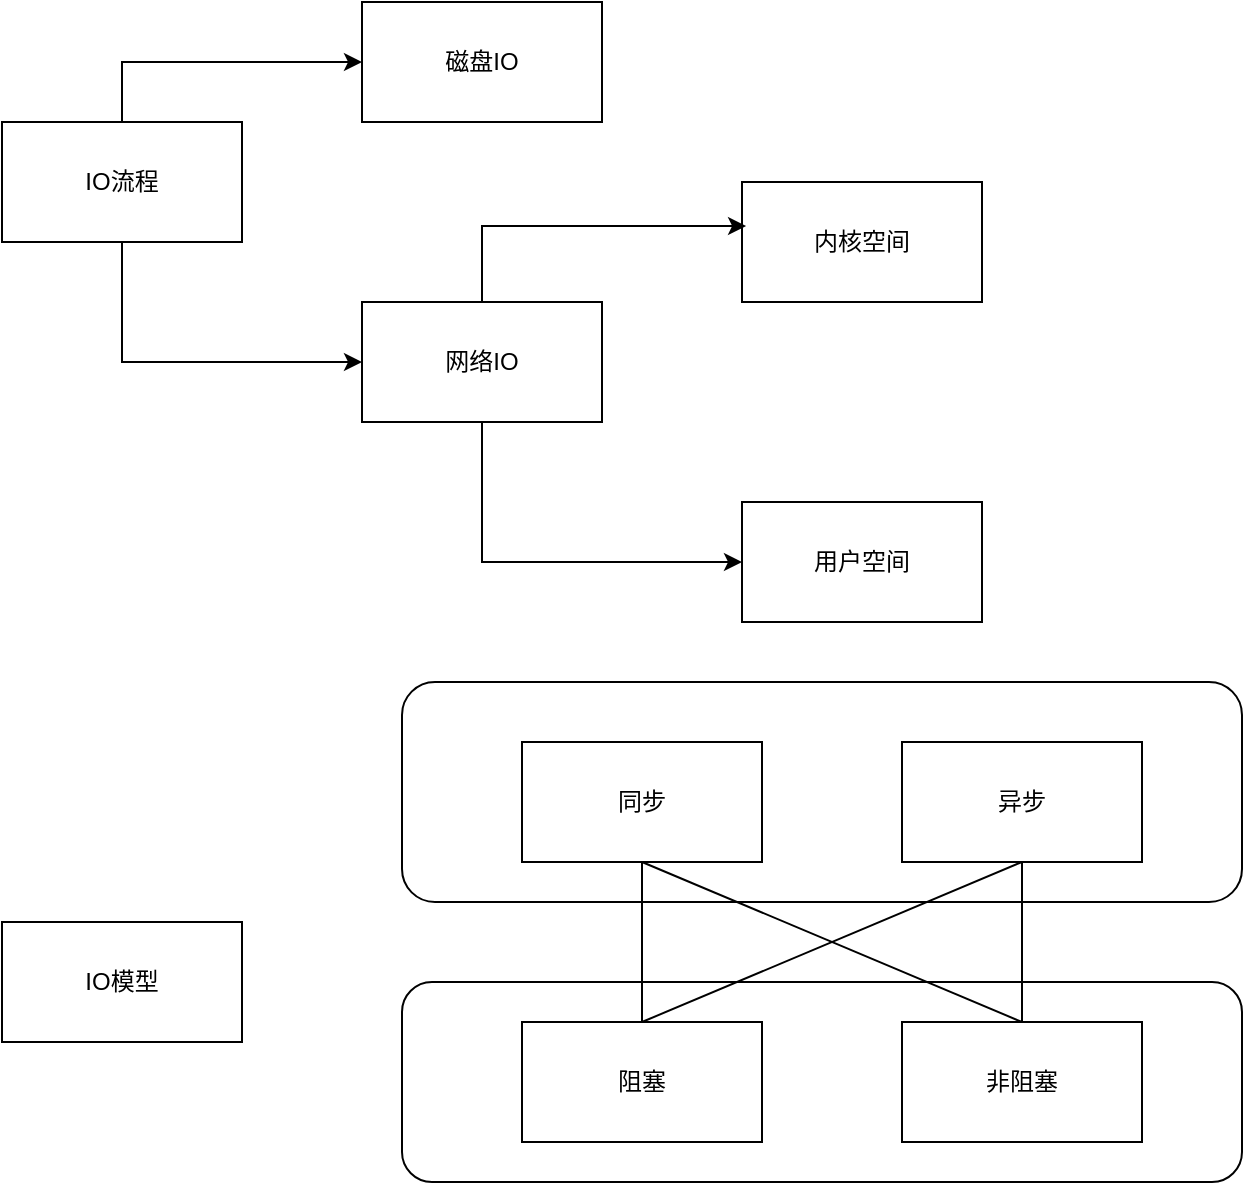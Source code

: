 <mxfile version="21.3.5" type="github">
  <diagram name="第 1 页" id="jJ5aWBsWnFSllu3UQWGi">
    <mxGraphModel dx="1434" dy="756" grid="1" gridSize="10" guides="1" tooltips="1" connect="1" arrows="1" fold="1" page="1" pageScale="1" pageWidth="3300" pageHeight="4681" math="0" shadow="0">
      <root>
        <mxCell id="0" />
        <mxCell id="1" parent="0" />
        <mxCell id="GQO7zx4dWMf84l5eFwv9-3" value="" style="group" vertex="1" connectable="0" parent="1">
          <mxGeometry x="190" y="140" width="120" height="60" as="geometry" />
        </mxCell>
        <mxCell id="GQO7zx4dWMf84l5eFwv9-1" value="" style="rounded=0;whiteSpace=wrap;html=1;" vertex="1" parent="GQO7zx4dWMf84l5eFwv9-3">
          <mxGeometry width="120" height="60" as="geometry" />
        </mxCell>
        <mxCell id="GQO7zx4dWMf84l5eFwv9-2" value="IO流程" style="text;html=1;strokeColor=none;fillColor=none;align=center;verticalAlign=middle;whiteSpace=wrap;rounded=0;" vertex="1" parent="GQO7zx4dWMf84l5eFwv9-3">
          <mxGeometry x="30" y="15" width="60" height="30" as="geometry" />
        </mxCell>
        <mxCell id="GQO7zx4dWMf84l5eFwv9-4" value="" style="group" vertex="1" connectable="0" parent="1">
          <mxGeometry x="370" y="230" width="120" height="60" as="geometry" />
        </mxCell>
        <mxCell id="GQO7zx4dWMf84l5eFwv9-5" value="" style="rounded=0;whiteSpace=wrap;html=1;" vertex="1" parent="GQO7zx4dWMf84l5eFwv9-4">
          <mxGeometry width="120" height="60" as="geometry" />
        </mxCell>
        <mxCell id="GQO7zx4dWMf84l5eFwv9-6" value="网络IO" style="text;html=1;strokeColor=none;fillColor=none;align=center;verticalAlign=middle;whiteSpace=wrap;rounded=0;" vertex="1" parent="GQO7zx4dWMf84l5eFwv9-4">
          <mxGeometry x="30" y="15" width="60" height="30" as="geometry" />
        </mxCell>
        <mxCell id="GQO7zx4dWMf84l5eFwv9-7" value="" style="group" vertex="1" connectable="0" parent="1">
          <mxGeometry x="370" y="80" width="120" height="60" as="geometry" />
        </mxCell>
        <mxCell id="GQO7zx4dWMf84l5eFwv9-8" value="" style="rounded=0;whiteSpace=wrap;html=1;" vertex="1" parent="GQO7zx4dWMf84l5eFwv9-7">
          <mxGeometry width="120" height="60" as="geometry" />
        </mxCell>
        <mxCell id="GQO7zx4dWMf84l5eFwv9-9" value="磁盘IO" style="text;html=1;strokeColor=none;fillColor=none;align=center;verticalAlign=middle;whiteSpace=wrap;rounded=0;" vertex="1" parent="GQO7zx4dWMf84l5eFwv9-7">
          <mxGeometry x="30" y="15" width="60" height="30" as="geometry" />
        </mxCell>
        <mxCell id="GQO7zx4dWMf84l5eFwv9-12" style="edgeStyle=orthogonalEdgeStyle;rounded=0;orthogonalLoop=1;jettySize=auto;html=1;exitX=0.5;exitY=0;exitDx=0;exitDy=0;" edge="1" parent="1" source="GQO7zx4dWMf84l5eFwv9-1" target="GQO7zx4dWMf84l5eFwv9-8">
          <mxGeometry relative="1" as="geometry" />
        </mxCell>
        <mxCell id="GQO7zx4dWMf84l5eFwv9-13" style="edgeStyle=orthogonalEdgeStyle;rounded=0;orthogonalLoop=1;jettySize=auto;html=1;exitX=0.5;exitY=1;exitDx=0;exitDy=0;entryX=0;entryY=0.5;entryDx=0;entryDy=0;" edge="1" parent="1" source="GQO7zx4dWMf84l5eFwv9-1" target="GQO7zx4dWMf84l5eFwv9-5">
          <mxGeometry relative="1" as="geometry" />
        </mxCell>
        <mxCell id="GQO7zx4dWMf84l5eFwv9-14" value="" style="group" vertex="1" connectable="0" parent="1">
          <mxGeometry x="560" y="170" width="120" height="60" as="geometry" />
        </mxCell>
        <mxCell id="GQO7zx4dWMf84l5eFwv9-15" value="" style="rounded=0;whiteSpace=wrap;html=1;" vertex="1" parent="GQO7zx4dWMf84l5eFwv9-14">
          <mxGeometry width="120" height="60" as="geometry" />
        </mxCell>
        <mxCell id="GQO7zx4dWMf84l5eFwv9-16" value="内核空间" style="text;html=1;strokeColor=none;fillColor=none;align=center;verticalAlign=middle;whiteSpace=wrap;rounded=0;" vertex="1" parent="GQO7zx4dWMf84l5eFwv9-14">
          <mxGeometry x="30" y="15" width="60" height="30" as="geometry" />
        </mxCell>
        <mxCell id="GQO7zx4dWMf84l5eFwv9-17" value="" style="group" vertex="1" connectable="0" parent="1">
          <mxGeometry x="560" y="330" width="120" height="60" as="geometry" />
        </mxCell>
        <mxCell id="GQO7zx4dWMf84l5eFwv9-18" value="" style="rounded=0;whiteSpace=wrap;html=1;" vertex="1" parent="GQO7zx4dWMf84l5eFwv9-17">
          <mxGeometry width="120" height="60" as="geometry" />
        </mxCell>
        <mxCell id="GQO7zx4dWMf84l5eFwv9-19" value="用户空间" style="text;html=1;strokeColor=none;fillColor=none;align=center;verticalAlign=middle;whiteSpace=wrap;rounded=0;" vertex="1" parent="GQO7zx4dWMf84l5eFwv9-17">
          <mxGeometry x="30" y="15" width="60" height="30" as="geometry" />
        </mxCell>
        <mxCell id="GQO7zx4dWMf84l5eFwv9-22" style="edgeStyle=orthogonalEdgeStyle;rounded=0;orthogonalLoop=1;jettySize=auto;html=1;exitX=0.5;exitY=0;exitDx=0;exitDy=0;entryX=0.017;entryY=0.367;entryDx=0;entryDy=0;entryPerimeter=0;" edge="1" parent="1" source="GQO7zx4dWMf84l5eFwv9-5" target="GQO7zx4dWMf84l5eFwv9-15">
          <mxGeometry relative="1" as="geometry" />
        </mxCell>
        <mxCell id="GQO7zx4dWMf84l5eFwv9-24" style="edgeStyle=orthogonalEdgeStyle;rounded=0;orthogonalLoop=1;jettySize=auto;html=1;exitX=0.5;exitY=1;exitDx=0;exitDy=0;entryX=0;entryY=0.5;entryDx=0;entryDy=0;" edge="1" parent="1" source="GQO7zx4dWMf84l5eFwv9-5" target="GQO7zx4dWMf84l5eFwv9-18">
          <mxGeometry relative="1" as="geometry" />
        </mxCell>
        <mxCell id="GQO7zx4dWMf84l5eFwv9-26" value="" style="group" vertex="1" connectable="0" parent="1">
          <mxGeometry x="190" y="540" width="120" height="60" as="geometry" />
        </mxCell>
        <mxCell id="GQO7zx4dWMf84l5eFwv9-27" value="" style="rounded=0;whiteSpace=wrap;html=1;" vertex="1" parent="GQO7zx4dWMf84l5eFwv9-26">
          <mxGeometry width="120" height="60" as="geometry" />
        </mxCell>
        <mxCell id="GQO7zx4dWMf84l5eFwv9-28" value="IO模型" style="text;html=1;strokeColor=none;fillColor=none;align=center;verticalAlign=middle;whiteSpace=wrap;rounded=0;" vertex="1" parent="GQO7zx4dWMf84l5eFwv9-26">
          <mxGeometry x="30" y="15" width="60" height="30" as="geometry" />
        </mxCell>
        <mxCell id="GQO7zx4dWMf84l5eFwv9-37" value="" style="rounded=1;whiteSpace=wrap;html=1;" vertex="1" parent="1">
          <mxGeometry x="390" y="420" width="420" height="110" as="geometry" />
        </mxCell>
        <mxCell id="GQO7zx4dWMf84l5eFwv9-30" value="" style="group" vertex="1" connectable="0" parent="1">
          <mxGeometry x="640" y="450" width="120" height="60" as="geometry" />
        </mxCell>
        <mxCell id="GQO7zx4dWMf84l5eFwv9-31" value="" style="rounded=0;whiteSpace=wrap;html=1;" vertex="1" parent="GQO7zx4dWMf84l5eFwv9-30">
          <mxGeometry width="120" height="60" as="geometry" />
        </mxCell>
        <mxCell id="GQO7zx4dWMf84l5eFwv9-32" value="异步" style="text;html=1;strokeColor=none;fillColor=none;align=center;verticalAlign=middle;whiteSpace=wrap;rounded=0;" vertex="1" parent="GQO7zx4dWMf84l5eFwv9-30">
          <mxGeometry x="30" y="15" width="60" height="30" as="geometry" />
        </mxCell>
        <mxCell id="GQO7zx4dWMf84l5eFwv9-33" value="" style="group" vertex="1" connectable="0" parent="1">
          <mxGeometry x="450" y="450" width="120" height="60" as="geometry" />
        </mxCell>
        <mxCell id="GQO7zx4dWMf84l5eFwv9-34" value="" style="rounded=0;whiteSpace=wrap;html=1;" vertex="1" parent="GQO7zx4dWMf84l5eFwv9-33">
          <mxGeometry width="120" height="60" as="geometry" />
        </mxCell>
        <mxCell id="GQO7zx4dWMf84l5eFwv9-35" value="同步" style="text;html=1;strokeColor=none;fillColor=none;align=center;verticalAlign=middle;whiteSpace=wrap;rounded=0;" vertex="1" parent="GQO7zx4dWMf84l5eFwv9-33">
          <mxGeometry x="30" y="15" width="60" height="30" as="geometry" />
        </mxCell>
        <mxCell id="GQO7zx4dWMf84l5eFwv9-38" value="" style="rounded=1;whiteSpace=wrap;html=1;" vertex="1" parent="1">
          <mxGeometry x="390" y="570" width="420" height="100" as="geometry" />
        </mxCell>
        <mxCell id="GQO7zx4dWMf84l5eFwv9-39" value="非阻塞" style="rounded=0;whiteSpace=wrap;html=1;" vertex="1" parent="1">
          <mxGeometry x="640" y="590" width="120" height="60" as="geometry" />
        </mxCell>
        <mxCell id="GQO7zx4dWMf84l5eFwv9-40" value="阻塞" style="rounded=0;whiteSpace=wrap;html=1;" vertex="1" parent="1">
          <mxGeometry x="450" y="590" width="120" height="60" as="geometry" />
        </mxCell>
        <mxCell id="GQO7zx4dWMf84l5eFwv9-45" value="" style="endArrow=none;html=1;rounded=0;exitX=0.5;exitY=0;exitDx=0;exitDy=0;" edge="1" parent="1" source="GQO7zx4dWMf84l5eFwv9-39">
          <mxGeometry width="50" height="50" relative="1" as="geometry">
            <mxPoint x="720" y="510" as="sourcePoint" />
            <mxPoint x="510" y="510" as="targetPoint" />
          </mxGeometry>
        </mxCell>
        <mxCell id="GQO7zx4dWMf84l5eFwv9-46" value="" style="endArrow=none;html=1;rounded=0;exitX=0.5;exitY=0;exitDx=0;exitDy=0;entryX=0.5;entryY=1;entryDx=0;entryDy=0;" edge="1" parent="1" source="GQO7zx4dWMf84l5eFwv9-40" target="GQO7zx4dWMf84l5eFwv9-34">
          <mxGeometry width="50" height="50" relative="1" as="geometry">
            <mxPoint x="710" y="600" as="sourcePoint" />
            <mxPoint x="520" y="520" as="targetPoint" />
          </mxGeometry>
        </mxCell>
        <mxCell id="GQO7zx4dWMf84l5eFwv9-47" value="" style="endArrow=none;html=1;rounded=0;exitX=0.5;exitY=0;exitDx=0;exitDy=0;" edge="1" parent="1" source="GQO7zx4dWMf84l5eFwv9-39">
          <mxGeometry width="50" height="50" relative="1" as="geometry">
            <mxPoint x="720" y="610" as="sourcePoint" />
            <mxPoint x="700" y="510" as="targetPoint" />
          </mxGeometry>
        </mxCell>
        <mxCell id="GQO7zx4dWMf84l5eFwv9-48" value="" style="endArrow=none;html=1;rounded=0;exitX=0.5;exitY=0;exitDx=0;exitDy=0;entryX=0.5;entryY=1;entryDx=0;entryDy=0;" edge="1" parent="1" source="GQO7zx4dWMf84l5eFwv9-40" target="GQO7zx4dWMf84l5eFwv9-31">
          <mxGeometry width="50" height="50" relative="1" as="geometry">
            <mxPoint x="710" y="600" as="sourcePoint" />
            <mxPoint x="710" y="520" as="targetPoint" />
          </mxGeometry>
        </mxCell>
      </root>
    </mxGraphModel>
  </diagram>
</mxfile>
